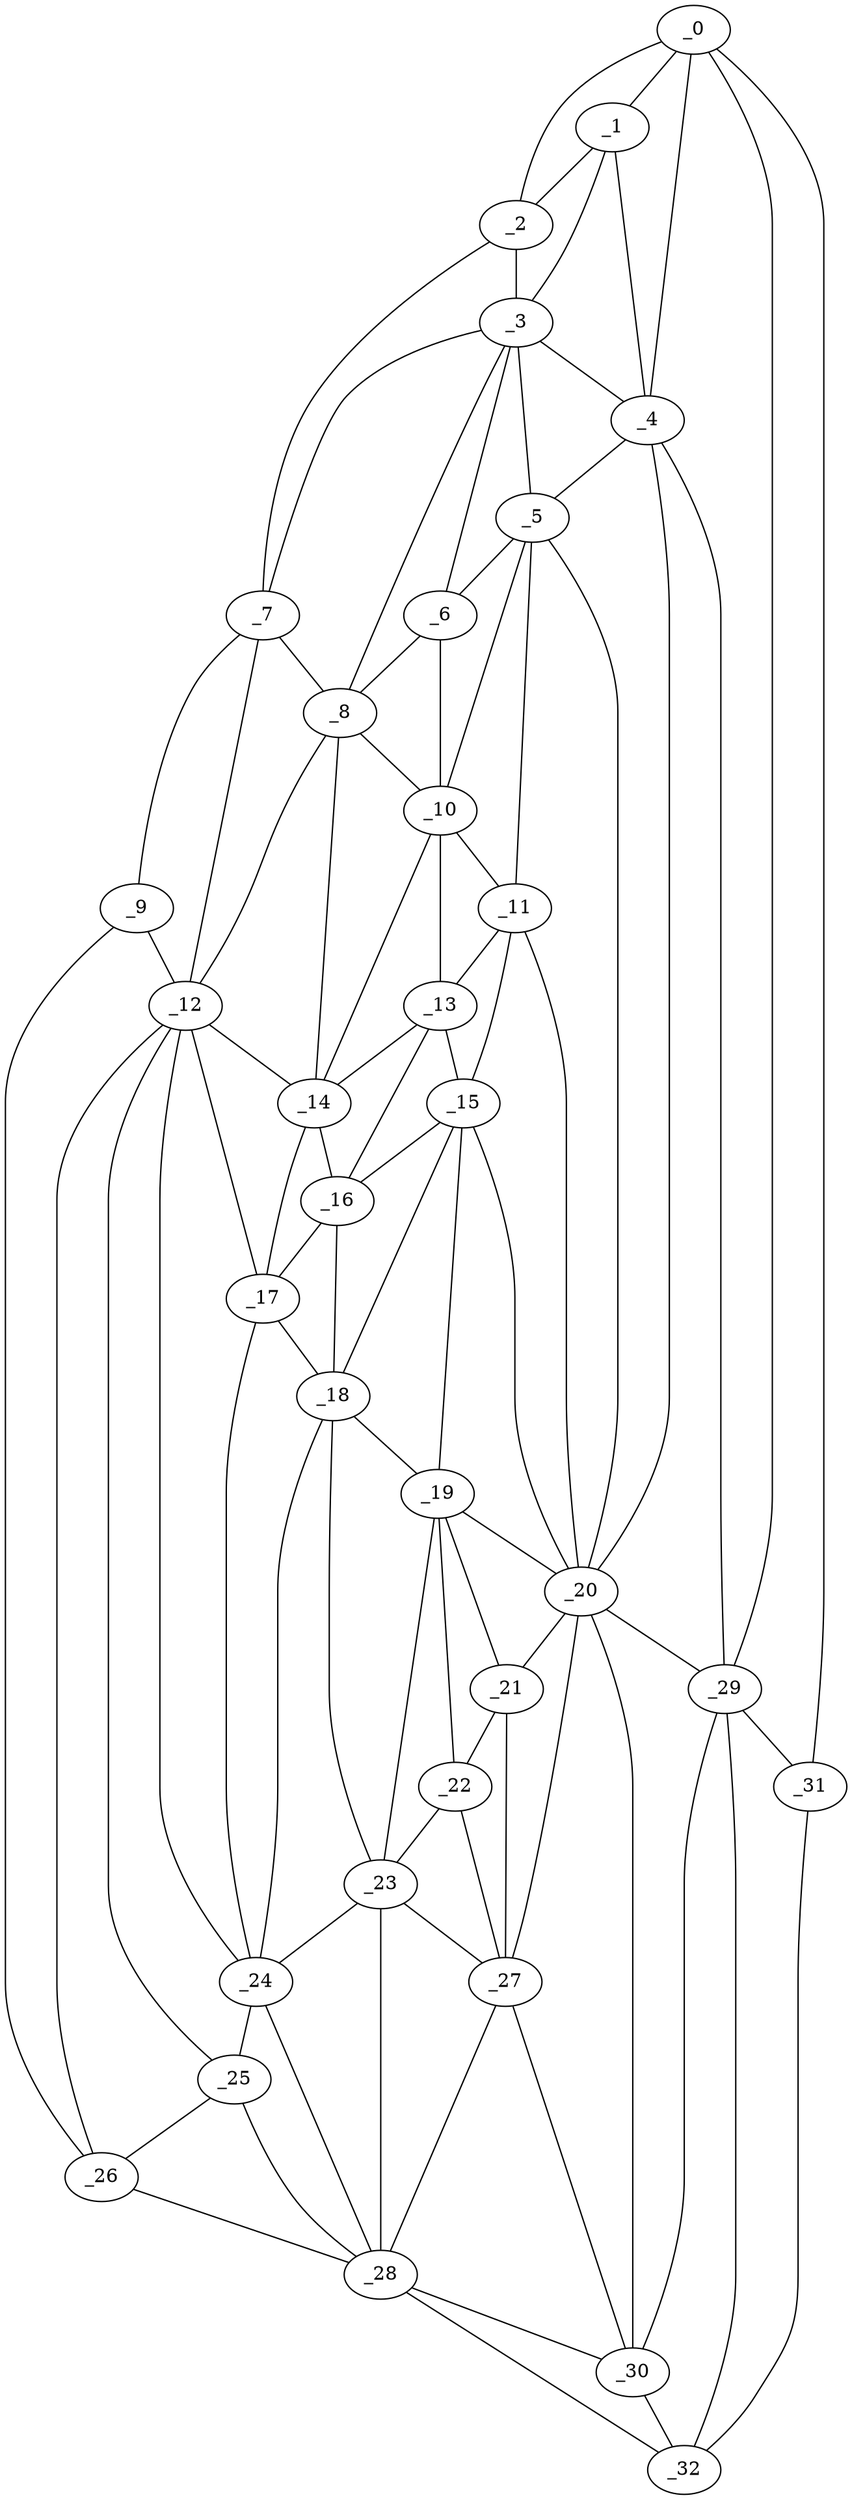 graph "obj71__345.gxl" {
	_0	 [x=19,
		y=16];
	_1	 [x=37,
		y=59];
	_0 -- _1	 [valence=2];
	_2	 [x=40,
		y=80];
	_0 -- _2	 [valence=1];
	_4	 [x=50,
		y=56];
	_0 -- _4	 [valence=2];
	_29	 [x=109,
		y=23];
	_0 -- _29	 [valence=2];
	_31	 [x=111,
		y=14];
	_0 -- _31	 [valence=1];
	_1 -- _2	 [valence=2];
	_3	 [x=43,
		y=81];
	_1 -- _3	 [valence=2];
	_1 -- _4	 [valence=2];
	_2 -- _3	 [valence=1];
	_7	 [x=63,
		y=112];
	_2 -- _7	 [valence=1];
	_3 -- _4	 [valence=1];
	_5	 [x=61,
		y=69];
	_3 -- _5	 [valence=2];
	_6	 [x=61,
		y=82];
	_3 -- _6	 [valence=1];
	_3 -- _7	 [valence=2];
	_8	 [x=68,
		y=92];
	_3 -- _8	 [valence=2];
	_4 -- _5	 [valence=2];
	_20	 [x=87,
		y=55];
	_4 -- _20	 [valence=1];
	_4 -- _29	 [valence=2];
	_5 -- _6	 [valence=1];
	_10	 [x=71,
		y=79];
	_5 -- _10	 [valence=2];
	_11	 [x=73,
		y=73];
	_5 -- _11	 [valence=2];
	_5 -- _20	 [valence=1];
	_6 -- _8	 [valence=2];
	_6 -- _10	 [valence=2];
	_7 -- _8	 [valence=1];
	_9	 [x=70,
		y=112];
	_7 -- _9	 [valence=1];
	_12	 [x=73,
		y=106];
	_7 -- _12	 [valence=2];
	_8 -- _10	 [valence=2];
	_8 -- _12	 [valence=2];
	_14	 [x=78,
		y=91];
	_8 -- _14	 [valence=1];
	_9 -- _12	 [valence=2];
	_26	 [x=99,
		y=109];
	_9 -- _26	 [valence=1];
	_10 -- _11	 [valence=1];
	_13	 [x=76,
		y=78];
	_10 -- _13	 [valence=2];
	_10 -- _14	 [valence=1];
	_11 -- _13	 [valence=2];
	_15	 [x=80,
		y=72];
	_11 -- _15	 [valence=2];
	_11 -- _20	 [valence=2];
	_12 -- _14	 [valence=2];
	_17	 [x=83,
		y=90];
	_12 -- _17	 [valence=1];
	_24	 [x=94,
		y=98];
	_12 -- _24	 [valence=1];
	_25	 [x=98,
		y=104];
	_12 -- _25	 [valence=2];
	_12 -- _26	 [valence=2];
	_13 -- _14	 [valence=1];
	_13 -- _15	 [valence=2];
	_16	 [x=80,
		y=78];
	_13 -- _16	 [valence=2];
	_14 -- _16	 [valence=2];
	_14 -- _17	 [valence=1];
	_15 -- _16	 [valence=2];
	_18	 [x=85,
		y=80];
	_15 -- _18	 [valence=2];
	_19	 [x=86,
		y=68];
	_15 -- _19	 [valence=1];
	_15 -- _20	 [valence=1];
	_16 -- _17	 [valence=2];
	_16 -- _18	 [valence=1];
	_17 -- _18	 [valence=2];
	_17 -- _24	 [valence=1];
	_18 -- _19	 [valence=2];
	_23	 [x=92,
		y=75];
	_18 -- _23	 [valence=2];
	_18 -- _24	 [valence=1];
	_19 -- _20	 [valence=2];
	_21	 [x=91,
		y=61];
	_19 -- _21	 [valence=1];
	_22	 [x=92,
		y=70];
	_19 -- _22	 [valence=2];
	_19 -- _23	 [valence=2];
	_20 -- _21	 [valence=1];
	_27	 [x=101,
		y=56];
	_20 -- _27	 [valence=1];
	_20 -- _29	 [valence=2];
	_30	 [x=109,
		y=34];
	_20 -- _30	 [valence=2];
	_21 -- _22	 [valence=2];
	_21 -- _27	 [valence=2];
	_22 -- _23	 [valence=2];
	_22 -- _27	 [valence=2];
	_23 -- _24	 [valence=2];
	_23 -- _27	 [valence=2];
	_28	 [x=107,
		y=98];
	_23 -- _28	 [valence=2];
	_24 -- _25	 [valence=2];
	_24 -- _28	 [valence=1];
	_25 -- _26	 [valence=2];
	_25 -- _28	 [valence=2];
	_26 -- _28	 [valence=1];
	_27 -- _28	 [valence=1];
	_27 -- _30	 [valence=2];
	_28 -- _30	 [valence=2];
	_32	 [x=111,
		y=29];
	_28 -- _32	 [valence=1];
	_29 -- _30	 [valence=1];
	_29 -- _31	 [valence=2];
	_29 -- _32	 [valence=1];
	_30 -- _32	 [valence=2];
	_31 -- _32	 [valence=1];
}
